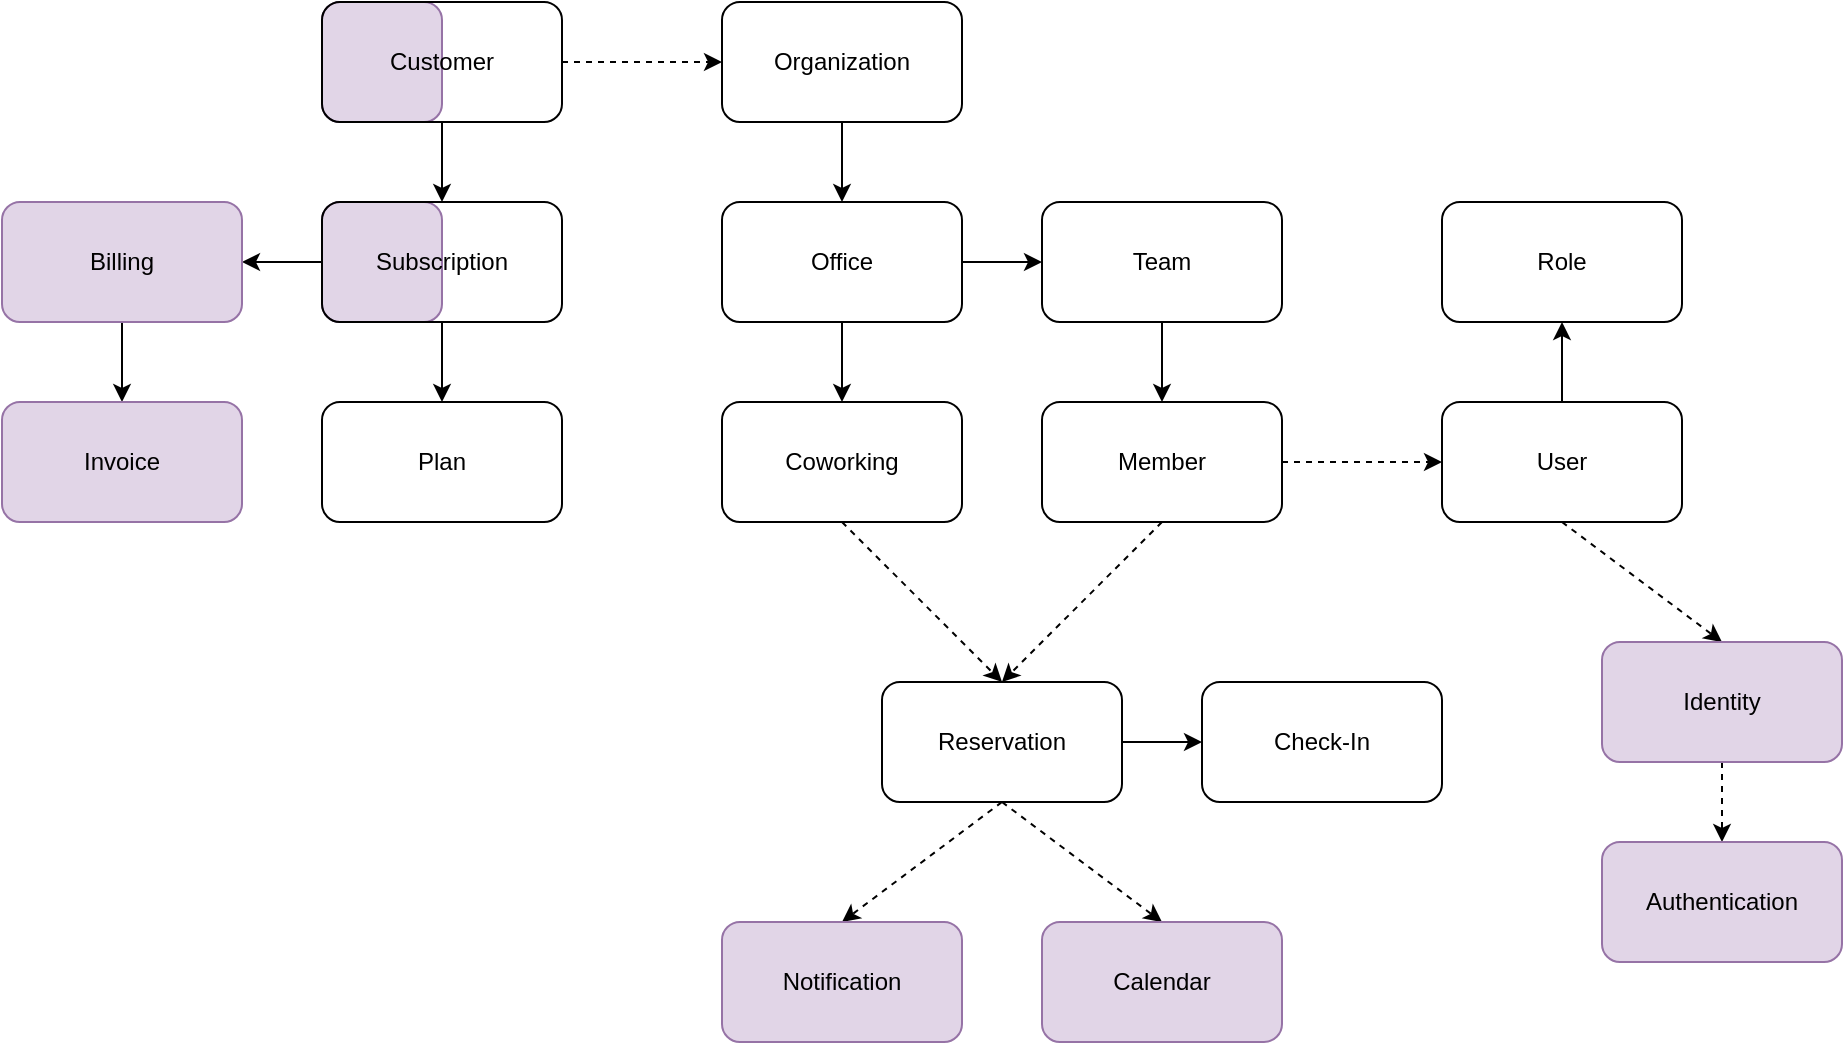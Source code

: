 <mxfile version="21.6.5" type="device" pages="7">
  <diagram id="U-l3VLQ7Hv6VfYfKrFIx" name="Domain">
    <mxGraphModel dx="1704" dy="760" grid="1" gridSize="10" guides="1" tooltips="1" connect="1" arrows="1" fold="1" page="0" pageScale="1" pageWidth="1920" pageHeight="1200" math="0" shadow="0">
      <root>
        <mxCell id="0" />
        <mxCell id="1" parent="0" />
        <mxCell id="4OWE7U9tuEdsxH7xDsPg-42" value="" style="group" parent="1" vertex="1" connectable="0">
          <mxGeometry x="-40" y="200" width="120" height="60" as="geometry" />
        </mxCell>
        <mxCell id="4OWE7U9tuEdsxH7xDsPg-37" value="" style="rounded=1;whiteSpace=wrap;html=1;fillColor=default;strokeColor=none;" parent="4OWE7U9tuEdsxH7xDsPg-42" vertex="1">
          <mxGeometry x="60" width="60" height="60" as="geometry" />
        </mxCell>
        <mxCell id="4OWE7U9tuEdsxH7xDsPg-38" value="" style="rounded=1;whiteSpace=wrap;html=1;glass=0;shadow=0;fillColor=#e1d5e7;strokeColor=#9673a6;" parent="4OWE7U9tuEdsxH7xDsPg-42" vertex="1">
          <mxGeometry width="60" height="60" as="geometry" />
        </mxCell>
        <mxCell id="4OWE7U9tuEdsxH7xDsPg-24" value="Subscription" style="rounded=1;whiteSpace=wrap;html=1;fillColor=none;" parent="1" vertex="1">
          <mxGeometry x="-40" y="200" width="120" height="60" as="geometry" />
        </mxCell>
        <mxCell id="4OWE7U9tuEdsxH7xDsPg-35" value="" style="group" parent="1" vertex="1" connectable="0">
          <mxGeometry x="-40" y="100" width="120" height="60" as="geometry" />
        </mxCell>
        <mxCell id="4OWE7U9tuEdsxH7xDsPg-34" value="" style="rounded=1;whiteSpace=wrap;html=1;fillColor=default;strokeColor=none;" parent="4OWE7U9tuEdsxH7xDsPg-35" vertex="1">
          <mxGeometry x="60" width="60" height="60" as="geometry" />
        </mxCell>
        <mxCell id="4OWE7U9tuEdsxH7xDsPg-33" value="" style="rounded=1;whiteSpace=wrap;html=1;glass=0;shadow=0;fillColor=#e1d5e7;strokeColor=#9673a6;" parent="4OWE7U9tuEdsxH7xDsPg-35" vertex="1">
          <mxGeometry width="60" height="60" as="geometry" />
        </mxCell>
        <mxCell id="4OWE7U9tuEdsxH7xDsPg-21" value="Customer" style="rounded=1;whiteSpace=wrap;html=1;glass=0;shadow=0;fillColor=none;" parent="1" vertex="1">
          <mxGeometry x="-40" y="100" width="120" height="60" as="geometry" />
        </mxCell>
        <mxCell id="4OWE7U9tuEdsxH7xDsPg-10" style="edgeStyle=orthogonalEdgeStyle;rounded=0;orthogonalLoop=1;jettySize=auto;html=1;entryX=0.5;entryY=0;entryDx=0;entryDy=0;" parent="1" source="4OWE7U9tuEdsxH7xDsPg-1" target="4OWE7U9tuEdsxH7xDsPg-2" edge="1">
          <mxGeometry relative="1" as="geometry" />
        </mxCell>
        <mxCell id="4OWE7U9tuEdsxH7xDsPg-1" value="Organization" style="rounded=1;whiteSpace=wrap;html=1;" parent="1" vertex="1">
          <mxGeometry x="160" y="100" width="120" height="60" as="geometry" />
        </mxCell>
        <mxCell id="4OWE7U9tuEdsxH7xDsPg-9" style="edgeStyle=orthogonalEdgeStyle;rounded=0;orthogonalLoop=1;jettySize=auto;html=1;entryX=0.5;entryY=0;entryDx=0;entryDy=0;" parent="1" source="4OWE7U9tuEdsxH7xDsPg-2" target="4OWE7U9tuEdsxH7xDsPg-5" edge="1">
          <mxGeometry relative="1" as="geometry" />
        </mxCell>
        <mxCell id="4OWE7U9tuEdsxH7xDsPg-11" style="edgeStyle=orthogonalEdgeStyle;rounded=0;orthogonalLoop=1;jettySize=auto;html=1;entryX=0;entryY=0.5;entryDx=0;entryDy=0;" parent="1" source="4OWE7U9tuEdsxH7xDsPg-2" target="4OWE7U9tuEdsxH7xDsPg-3" edge="1">
          <mxGeometry relative="1" as="geometry" />
        </mxCell>
        <mxCell id="4OWE7U9tuEdsxH7xDsPg-2" value="Office" style="rounded=1;whiteSpace=wrap;html=1;" parent="1" vertex="1">
          <mxGeometry x="160" y="200" width="120" height="60" as="geometry" />
        </mxCell>
        <mxCell id="4OWE7U9tuEdsxH7xDsPg-8" style="edgeStyle=orthogonalEdgeStyle;rounded=0;orthogonalLoop=1;jettySize=auto;html=1;entryX=0.5;entryY=0;entryDx=0;entryDy=0;" parent="1" source="4OWE7U9tuEdsxH7xDsPg-3" target="4OWE7U9tuEdsxH7xDsPg-4" edge="1">
          <mxGeometry relative="1" as="geometry" />
        </mxCell>
        <mxCell id="4OWE7U9tuEdsxH7xDsPg-3" value="Team" style="rounded=1;whiteSpace=wrap;html=1;" parent="1" vertex="1">
          <mxGeometry x="320" y="200" width="120" height="60" as="geometry" />
        </mxCell>
        <mxCell id="4OWE7U9tuEdsxH7xDsPg-13" style="edgeStyle=orthogonalEdgeStyle;rounded=0;orthogonalLoop=1;jettySize=auto;html=1;dashed=1;" parent="1" source="4OWE7U9tuEdsxH7xDsPg-4" target="4OWE7U9tuEdsxH7xDsPg-6" edge="1">
          <mxGeometry relative="1" as="geometry" />
        </mxCell>
        <mxCell id="4OWE7U9tuEdsxH7xDsPg-16" style="rounded=0;orthogonalLoop=1;jettySize=auto;html=1;dashed=1;entryX=0.5;entryY=0;entryDx=0;entryDy=0;exitX=0.5;exitY=1;exitDx=0;exitDy=0;" parent="1" source="4OWE7U9tuEdsxH7xDsPg-4" target="4OWE7U9tuEdsxH7xDsPg-14" edge="1">
          <mxGeometry relative="1" as="geometry" />
        </mxCell>
        <mxCell id="4OWE7U9tuEdsxH7xDsPg-4" value="Member" style="rounded=1;whiteSpace=wrap;html=1;" parent="1" vertex="1">
          <mxGeometry x="320" y="300" width="120" height="60" as="geometry" />
        </mxCell>
        <mxCell id="4OWE7U9tuEdsxH7xDsPg-15" style="rounded=0;orthogonalLoop=1;jettySize=auto;html=1;entryX=0.5;entryY=0;entryDx=0;entryDy=0;dashed=1;exitX=0.5;exitY=1;exitDx=0;exitDy=0;" parent="1" source="4OWE7U9tuEdsxH7xDsPg-5" target="4OWE7U9tuEdsxH7xDsPg-14" edge="1">
          <mxGeometry relative="1" as="geometry" />
        </mxCell>
        <mxCell id="4OWE7U9tuEdsxH7xDsPg-5" value="Coworking" style="rounded=1;whiteSpace=wrap;html=1;" parent="1" vertex="1">
          <mxGeometry x="160" y="300" width="120" height="60" as="geometry" />
        </mxCell>
        <mxCell id="4OWE7U9tuEdsxH7xDsPg-12" style="edgeStyle=orthogonalEdgeStyle;rounded=0;orthogonalLoop=1;jettySize=auto;html=1;entryX=0.5;entryY=1;entryDx=0;entryDy=0;" parent="1" source="4OWE7U9tuEdsxH7xDsPg-6" target="4OWE7U9tuEdsxH7xDsPg-7" edge="1">
          <mxGeometry relative="1" as="geometry" />
        </mxCell>
        <mxCell id="BV3aWhGAKRp5MnJTnCqg-2" style="rounded=0;orthogonalLoop=1;jettySize=auto;html=1;dashed=1;exitX=0.5;exitY=1;exitDx=0;exitDy=0;entryX=0.5;entryY=0;entryDx=0;entryDy=0;" parent="1" source="4OWE7U9tuEdsxH7xDsPg-6" target="BV3aWhGAKRp5MnJTnCqg-1" edge="1">
          <mxGeometry relative="1" as="geometry" />
        </mxCell>
        <mxCell id="4OWE7U9tuEdsxH7xDsPg-6" value="User" style="rounded=1;whiteSpace=wrap;html=1;" parent="1" vertex="1">
          <mxGeometry x="520" y="300" width="120" height="60" as="geometry" />
        </mxCell>
        <mxCell id="4OWE7U9tuEdsxH7xDsPg-7" value="Role" style="rounded=1;whiteSpace=wrap;html=1;" parent="1" vertex="1">
          <mxGeometry x="520" y="200" width="120" height="60" as="geometry" />
        </mxCell>
        <mxCell id="4OWE7U9tuEdsxH7xDsPg-18" style="rounded=0;orthogonalLoop=1;jettySize=auto;html=1;dashed=1;exitX=0.5;exitY=1;exitDx=0;exitDy=0;entryX=0.5;entryY=0;entryDx=0;entryDy=0;" parent="1" source="4OWE7U9tuEdsxH7xDsPg-14" target="4OWE7U9tuEdsxH7xDsPg-17" edge="1">
          <mxGeometry relative="1" as="geometry" />
        </mxCell>
        <mxCell id="4OWE7U9tuEdsxH7xDsPg-20" style="edgeStyle=orthogonalEdgeStyle;rounded=0;orthogonalLoop=1;jettySize=auto;html=1;entryX=0;entryY=0.5;entryDx=0;entryDy=0;" parent="1" source="4OWE7U9tuEdsxH7xDsPg-14" target="4OWE7U9tuEdsxH7xDsPg-19" edge="1">
          <mxGeometry relative="1" as="geometry" />
        </mxCell>
        <mxCell id="4OWE7U9tuEdsxH7xDsPg-41" style="rounded=0;orthogonalLoop=1;jettySize=auto;html=1;dashed=1;exitX=0.5;exitY=1;exitDx=0;exitDy=0;entryX=0.5;entryY=0;entryDx=0;entryDy=0;" parent="1" source="4OWE7U9tuEdsxH7xDsPg-14" target="4OWE7U9tuEdsxH7xDsPg-39" edge="1">
          <mxGeometry relative="1" as="geometry" />
        </mxCell>
        <mxCell id="4OWE7U9tuEdsxH7xDsPg-14" value="Reservation" style="rounded=1;whiteSpace=wrap;html=1;" parent="1" vertex="1">
          <mxGeometry x="240" y="440" width="120" height="60" as="geometry" />
        </mxCell>
        <mxCell id="4OWE7U9tuEdsxH7xDsPg-17" value="Calendar" style="rounded=1;whiteSpace=wrap;html=1;fillColor=#e1d5e7;strokeColor=#9673a6;" parent="1" vertex="1">
          <mxGeometry x="320" y="560" width="120" height="60" as="geometry" />
        </mxCell>
        <mxCell id="4OWE7U9tuEdsxH7xDsPg-19" value="Check-In" style="rounded=1;whiteSpace=wrap;html=1;" parent="1" vertex="1">
          <mxGeometry x="400" y="440" width="120" height="60" as="geometry" />
        </mxCell>
        <mxCell id="4OWE7U9tuEdsxH7xDsPg-28" style="edgeStyle=orthogonalEdgeStyle;rounded=0;orthogonalLoop=1;jettySize=auto;html=1;entryX=0.5;entryY=0;entryDx=0;entryDy=0;" parent="1" source="4OWE7U9tuEdsxH7xDsPg-21" target="4OWE7U9tuEdsxH7xDsPg-24" edge="1">
          <mxGeometry relative="1" as="geometry" />
        </mxCell>
        <mxCell id="4OWE7U9tuEdsxH7xDsPg-32" style="edgeStyle=orthogonalEdgeStyle;rounded=0;orthogonalLoop=1;jettySize=auto;html=1;entryX=0;entryY=0.5;entryDx=0;entryDy=0;dashed=1;" parent="1" source="4OWE7U9tuEdsxH7xDsPg-21" target="4OWE7U9tuEdsxH7xDsPg-1" edge="1">
          <mxGeometry relative="1" as="geometry" />
        </mxCell>
        <mxCell id="4OWE7U9tuEdsxH7xDsPg-29" style="edgeStyle=orthogonalEdgeStyle;rounded=0;orthogonalLoop=1;jettySize=auto;html=1;" parent="1" source="4OWE7U9tuEdsxH7xDsPg-24" target="4OWE7U9tuEdsxH7xDsPg-27" edge="1">
          <mxGeometry relative="1" as="geometry" />
        </mxCell>
        <mxCell id="4OWE7U9tuEdsxH7xDsPg-30" style="edgeStyle=orthogonalEdgeStyle;rounded=0;orthogonalLoop=1;jettySize=auto;html=1;" parent="1" source="4OWE7U9tuEdsxH7xDsPg-24" target="4OWE7U9tuEdsxH7xDsPg-25" edge="1">
          <mxGeometry relative="1" as="geometry" />
        </mxCell>
        <mxCell id="4OWE7U9tuEdsxH7xDsPg-31" style="edgeStyle=orthogonalEdgeStyle;rounded=0;orthogonalLoop=1;jettySize=auto;html=1;entryX=0.5;entryY=0;entryDx=0;entryDy=0;" parent="1" source="4OWE7U9tuEdsxH7xDsPg-25" target="4OWE7U9tuEdsxH7xDsPg-26" edge="1">
          <mxGeometry relative="1" as="geometry" />
        </mxCell>
        <mxCell id="4OWE7U9tuEdsxH7xDsPg-25" value="Billing" style="rounded=1;whiteSpace=wrap;html=1;fillColor=#e1d5e7;strokeColor=#9673a6;" parent="1" vertex="1">
          <mxGeometry x="-200" y="200" width="120" height="60" as="geometry" />
        </mxCell>
        <mxCell id="4OWE7U9tuEdsxH7xDsPg-26" value="Invoice" style="rounded=1;whiteSpace=wrap;html=1;fillColor=#e1d5e7;strokeColor=#9673a6;" parent="1" vertex="1">
          <mxGeometry x="-200" y="300" width="120" height="60" as="geometry" />
        </mxCell>
        <mxCell id="4OWE7U9tuEdsxH7xDsPg-27" value="Plan" style="rounded=1;whiteSpace=wrap;html=1;" parent="1" vertex="1">
          <mxGeometry x="-40" y="300" width="120" height="60" as="geometry" />
        </mxCell>
        <mxCell id="4OWE7U9tuEdsxH7xDsPg-39" value="Notification" style="rounded=1;whiteSpace=wrap;html=1;fillColor=#e1d5e7;strokeColor=#9673a6;" parent="1" vertex="1">
          <mxGeometry x="160" y="560" width="120" height="60" as="geometry" />
        </mxCell>
        <mxCell id="BV3aWhGAKRp5MnJTnCqg-5" style="edgeStyle=orthogonalEdgeStyle;rounded=0;orthogonalLoop=1;jettySize=auto;html=1;entryX=0.5;entryY=0;entryDx=0;entryDy=0;dashed=1;" parent="1" source="BV3aWhGAKRp5MnJTnCqg-1" target="BV3aWhGAKRp5MnJTnCqg-4" edge="1">
          <mxGeometry relative="1" as="geometry" />
        </mxCell>
        <mxCell id="BV3aWhGAKRp5MnJTnCqg-1" value="Identity" style="rounded=1;whiteSpace=wrap;html=1;fillColor=#e1d5e7;strokeColor=#9673a6;" parent="1" vertex="1">
          <mxGeometry x="600" y="420" width="120" height="60" as="geometry" />
        </mxCell>
        <mxCell id="BV3aWhGAKRp5MnJTnCqg-4" value="Authentication" style="rounded=1;whiteSpace=wrap;html=1;fillColor=#e1d5e7;strokeColor=#9673a6;" parent="1" vertex="1">
          <mxGeometry x="600" y="520" width="120" height="60" as="geometry" />
        </mxCell>
      </root>
    </mxGraphModel>
  </diagram>
  <diagram id="j3vmHddiab4UTHKzNi9c" name="System Landscape">
    <mxGraphModel dx="2790" dy="1793" grid="1" gridSize="10" guides="1" tooltips="1" connect="1" arrows="1" fold="1" page="0" pageScale="1" pageWidth="1920" pageHeight="1200" math="0" shadow="0">
      <root>
        <mxCell id="0" />
        <mxCell id="1" parent="0" />
        <mxCell id="4x3gtr5uzcCB3edZX4X9-13" style="rounded=0;orthogonalLoop=1;jettySize=auto;html=1;entryX=0;entryY=0.75;entryDx=0;entryDy=0;entryPerimeter=0;exitX=0.5;exitY=0;exitDx=0;exitDy=0;exitPerimeter=0;dashed=1;" edge="1" parent="1" source="iOWPICZNvmim79yJyrzN-1" target="4x3gtr5uzcCB3edZX4X9-11">
          <mxGeometry relative="1" as="geometry" />
        </mxCell>
        <mxCell id="4x3gtr5uzcCB3edZX4X9-20" value="Charge" style="edgeLabel;html=1;align=center;verticalAlign=middle;resizable=0;points=[];" vertex="1" connectable="0" parent="4x3gtr5uzcCB3edZX4X9-13">
          <mxGeometry x="0.099" y="-5" relative="1" as="geometry">
            <mxPoint x="-27" y="6" as="offset" />
          </mxGeometry>
        </mxCell>
        <object c4Name="Billing System" c4Type="Software System" c4Description="Manages billings and invoices" label="&lt;font style=&quot;font-size: 16px&quot;&gt;&lt;b&gt;%c4Name%&lt;/b&gt;&lt;/font&gt;&lt;div&gt;[%c4Type%]&lt;/div&gt;&lt;br&gt;&lt;div&gt;&lt;font style=&quot;font-size: 11px&quot;&gt;&lt;font color=&quot;#cccccc&quot;&gt;%c4Description%&lt;/font&gt;&lt;/div&gt;" placeholders="1" id="iOWPICZNvmim79yJyrzN-1">
          <mxCell style="rounded=1;whiteSpace=wrap;html=1;labelBackgroundColor=none;fillColor=#8C8496;fontColor=#ffffff;align=center;arcSize=10;strokeColor=#736782;metaEdit=1;resizable=0;points=[[0.25,0,0],[0.5,0,0],[0.75,0,0],[1,0.25,0],[1,0.5,0],[1,0.75,0],[0.75,1,0],[0.5,1,0],[0.25,1,0],[0,0.75,0],[0,0.5,0],[0,0.25,0]];" vertex="1" parent="1">
            <mxGeometry x="-40" y="160" width="240" height="120" as="geometry" />
          </mxCell>
        </object>
        <mxCell id="tT-YJJ4fkqqTYi4bp7sN-2" style="edgeStyle=orthogonalEdgeStyle;rounded=0;orthogonalLoop=1;jettySize=auto;html=1;dashed=1;" edge="1" parent="1" source="ltdqQgWCNt4ZlC9HZXzO-1" target="tT-YJJ4fkqqTYi4bp7sN-1">
          <mxGeometry relative="1" as="geometry" />
        </mxCell>
        <mxCell id="tT-YJJ4fkqqTYi4bp7sN-4" value="Notify by" style="edgeLabel;html=1;align=center;verticalAlign=middle;resizable=0;points=[];" vertex="1" connectable="0" parent="tT-YJJ4fkqqTYi4bp7sN-2">
          <mxGeometry x="-0.11" y="-3" relative="1" as="geometry">
            <mxPoint x="3" y="7" as="offset" />
          </mxGeometry>
        </mxCell>
        <mxCell id="tT-YJJ4fkqqTYi4bp7sN-3" style="edgeStyle=orthogonalEdgeStyle;rounded=0;orthogonalLoop=1;jettySize=auto;html=1;entryX=1;entryY=0.5;entryDx=0;entryDy=0;entryPerimeter=0;dashed=1;" edge="1" parent="1" source="ltdqQgWCNt4ZlC9HZXzO-1" target="iOWPICZNvmim79yJyrzN-1">
          <mxGeometry relative="1" as="geometry" />
        </mxCell>
        <mxCell id="tT-YJJ4fkqqTYi4bp7sN-5" value="Billing with" style="edgeLabel;html=1;align=center;verticalAlign=middle;resizable=0;points=[];" vertex="1" connectable="0" parent="tT-YJJ4fkqqTYi4bp7sN-3">
          <mxGeometry x="0.077" y="-2" relative="1" as="geometry">
            <mxPoint x="6" y="-8" as="offset" />
          </mxGeometry>
        </mxCell>
        <object placeholders="1" c4Name="Subscription System" c4Type="Software System" c4Description="Manages customers, subscriptions and plans" label="&lt;font style=&quot;font-size: 16px&quot;&gt;&lt;b&gt;%c4Name%&lt;/b&gt;&lt;/font&gt;&lt;div&gt;[%c4Type%]&lt;/div&gt;&lt;br&gt;&lt;div&gt;&lt;font style=&quot;font-size: 11px&quot;&gt;&lt;font color=&quot;#cccccc&quot;&gt;%c4Description%&lt;/font&gt;&lt;/div&gt;" id="ltdqQgWCNt4ZlC9HZXzO-1">
          <mxCell style="rounded=1;whiteSpace=wrap;html=1;labelBackgroundColor=none;fillColor=#1061B0;fontColor=#ffffff;align=center;arcSize=10;strokeColor=#0D5091;metaEdit=1;resizable=0;points=[[0.25,0,0],[0.5,0,0],[0.75,0,0],[1,0.25,0],[1,0.5,0],[1,0.75,0],[0.75,1,0],[0.5,1,0],[0.25,1,0],[0,0.75,0],[0,0.5,0],[0,0.25,0]];" vertex="1" parent="1">
            <mxGeometry x="360" y="160" width="240" height="120" as="geometry" />
          </mxCell>
        </object>
        <object c4Name="E-mail System" c4Type="Software System" c4Description="Sends e-mails to customers" label="&lt;font style=&quot;font-size: 16px&quot;&gt;&lt;b&gt;%c4Name%&lt;/b&gt;&lt;/font&gt;&lt;div&gt;[%c4Type%]&lt;/div&gt;&lt;br&gt;&lt;div&gt;&lt;font style=&quot;font-size: 11px&quot;&gt;&lt;font color=&quot;#cccccc&quot;&gt;%c4Description%&lt;/font&gt;&lt;/div&gt;" placeholders="1" id="tT-YJJ4fkqqTYi4bp7sN-1">
          <mxCell style="rounded=1;whiteSpace=wrap;html=1;labelBackgroundColor=none;fillColor=#8C8496;fontColor=#ffffff;align=center;arcSize=10;strokeColor=#736782;metaEdit=1;resizable=0;points=[[0.25,0,0],[0.5,0,0],[0.75,0,0],[1,0.25,0],[1,0.5,0],[1,0.75,0],[0.75,1,0],[0.5,1,0],[0.25,1,0],[0,0.75,0],[0,0.5,0],[0,0.25,0]];" vertex="1" parent="1">
            <mxGeometry x="360" y="400" width="240" height="120" as="geometry" />
          </mxCell>
        </object>
        <mxCell id="kHpolClRRmzdZWGpsAPJ-3" style="edgeStyle=orthogonalEdgeStyle;rounded=0;orthogonalLoop=1;jettySize=auto;html=1;dashed=1;" edge="1" parent="1" source="kHpolClRRmzdZWGpsAPJ-1" target="kHpolClRRmzdZWGpsAPJ-2">
          <mxGeometry relative="1" as="geometry" />
        </mxCell>
        <mxCell id="kHpolClRRmzdZWGpsAPJ-5" value="Notify by" style="edgeLabel;html=1;align=center;verticalAlign=middle;resizable=0;points=[];" vertex="1" connectable="0" parent="kHpolClRRmzdZWGpsAPJ-3">
          <mxGeometry x="-0.106" y="-1" relative="1" as="geometry">
            <mxPoint x="1" y="6" as="offset" />
          </mxGeometry>
        </mxCell>
        <mxCell id="kHpolClRRmzdZWGpsAPJ-7" style="edgeStyle=orthogonalEdgeStyle;rounded=0;orthogonalLoop=1;jettySize=auto;html=1;dashed=1;" edge="1" parent="1" source="kHpolClRRmzdZWGpsAPJ-1" target="kHpolClRRmzdZWGpsAPJ-6">
          <mxGeometry relative="1" as="geometry" />
        </mxCell>
        <mxCell id="kHpolClRRmzdZWGpsAPJ-8" value="Log-in" style="edgeLabel;html=1;align=center;verticalAlign=middle;resizable=0;points=[];" vertex="1" connectable="0" parent="kHpolClRRmzdZWGpsAPJ-7">
          <mxGeometry x="-0.136" y="4" relative="1" as="geometry">
            <mxPoint x="8" y="-6" as="offset" />
          </mxGeometry>
        </mxCell>
        <object placeholders="1" c4Name="Identity System" c4Type="Software System" c4Description="Manages users, roles and authentication" label="&lt;font style=&quot;font-size: 16px&quot;&gt;&lt;b&gt;%c4Name%&lt;/b&gt;&lt;/font&gt;&lt;div&gt;[%c4Type%]&lt;/div&gt;&lt;br&gt;&lt;div&gt;&lt;font style=&quot;font-size: 11px&quot;&gt;&lt;font color=&quot;#cccccc&quot;&gt;%c4Description%&lt;/font&gt;&lt;/div&gt;" id="kHpolClRRmzdZWGpsAPJ-1">
          <mxCell style="rounded=1;whiteSpace=wrap;html=1;labelBackgroundColor=none;fillColor=#1061B0;fontColor=#ffffff;align=center;arcSize=10;strokeColor=#0D5091;metaEdit=1;resizable=0;points=[[0.25,0,0],[0.5,0,0],[0.75,0,0],[1,0.25,0],[1,0.5,0],[1,0.75,0],[0.75,1,0],[0.5,1,0],[0.25,1,0],[0,0.75,0],[0,0.5,0],[0,0.25,0]];" vertex="1" parent="1">
            <mxGeometry x="1080" y="160" width="240" height="120" as="geometry" />
          </mxCell>
        </object>
        <object c4Name="E-mail System" c4Type="Software System" c4Description="Sends e-mails to users" label="&lt;font style=&quot;font-size: 16px&quot;&gt;&lt;b&gt;%c4Name%&lt;/b&gt;&lt;/font&gt;&lt;div&gt;[%c4Type%]&lt;/div&gt;&lt;br&gt;&lt;div&gt;&lt;font style=&quot;font-size: 11px&quot;&gt;&lt;font color=&quot;#cccccc&quot;&gt;%c4Description%&lt;/font&gt;&lt;/div&gt;" placeholders="1" id="kHpolClRRmzdZWGpsAPJ-2">
          <mxCell style="rounded=1;whiteSpace=wrap;html=1;labelBackgroundColor=none;fillColor=#8C8496;fontColor=#ffffff;align=center;arcSize=10;strokeColor=#736782;metaEdit=1;resizable=0;points=[[0.25,0,0],[0.5,0,0],[0.75,0,0],[1,0.25,0],[1,0.5,0],[1,0.75,0],[0.75,1,0],[0.5,1,0],[0.25,1,0],[0,0.75,0],[0,0.5,0],[0,0.25,0]];" vertex="1" parent="1">
            <mxGeometry x="1080" y="400" width="240" height="120" as="geometry" />
          </mxCell>
        </object>
        <object c4Name="Identity Provider" c4Type="Software System" c4Description="A SSO provider for user authentication" label="&lt;font style=&quot;font-size: 16px&quot;&gt;&lt;b&gt;%c4Name%&lt;/b&gt;&lt;/font&gt;&lt;div&gt;[%c4Type%]&lt;/div&gt;&lt;br&gt;&lt;div&gt;&lt;font style=&quot;font-size: 11px&quot;&gt;&lt;font color=&quot;#cccccc&quot;&gt;%c4Description%&lt;/font&gt;&lt;/div&gt;" placeholders="1" id="kHpolClRRmzdZWGpsAPJ-6">
          <mxCell style="rounded=1;whiteSpace=wrap;html=1;labelBackgroundColor=none;fillColor=#8C8496;fontColor=#ffffff;align=center;arcSize=10;strokeColor=#736782;metaEdit=1;resizable=0;points=[[0.25,0,0],[0.5,0,0],[0.75,0,0],[1,0.25,0],[1,0.5,0],[1,0.75,0],[0.75,1,0],[0.5,1,0],[0.25,1,0],[0,0.75,0],[0,0.5,0],[0,0.25,0]];" vertex="1" parent="1">
            <mxGeometry x="1440" y="160" width="240" height="120" as="geometry" />
          </mxCell>
        </object>
        <mxCell id="4x3gtr5uzcCB3edZX4X9-4" style="rounded=0;orthogonalLoop=1;jettySize=auto;html=1;entryX=0;entryY=0.5;entryDx=0;entryDy=0;entryPerimeter=0;dashed=1;exitX=1;exitY=0.5;exitDx=0;exitDy=0;exitPerimeter=0;" edge="1" parent="1" source="F83_byJbHBmnhg6ddSuJ-1" target="4x3gtr5uzcCB3edZX4X9-2">
          <mxGeometry relative="1" as="geometry" />
        </mxCell>
        <mxCell id="4x3gtr5uzcCB3edZX4X9-16" value="Save the date" style="edgeLabel;html=1;align=center;verticalAlign=middle;resizable=0;points=[];" vertex="1" connectable="0" parent="4x3gtr5uzcCB3edZX4X9-4">
          <mxGeometry x="-0.074" relative="1" as="geometry">
            <mxPoint y="-10" as="offset" />
          </mxGeometry>
        </mxCell>
        <mxCell id="4x3gtr5uzcCB3edZX4X9-5" style="rounded=0;orthogonalLoop=1;jettySize=auto;html=1;entryX=1;entryY=0.5;entryDx=0;entryDy=0;entryPerimeter=0;dashed=1;exitX=0;exitY=0.5;exitDx=0;exitDy=0;exitPerimeter=0;" edge="1" parent="1" source="F83_byJbHBmnhg6ddSuJ-1" target="4x3gtr5uzcCB3edZX4X9-1">
          <mxGeometry relative="1" as="geometry" />
        </mxCell>
        <mxCell id="4x3gtr5uzcCB3edZX4X9-15" value="Notify member by" style="edgeLabel;html=1;align=center;verticalAlign=middle;resizable=0;points=[];" vertex="1" connectable="0" parent="4x3gtr5uzcCB3edZX4X9-5">
          <mxGeometry x="-0.032" y="-2" relative="1" as="geometry">
            <mxPoint y="-8" as="offset" />
          </mxGeometry>
        </mxCell>
        <mxCell id="4x3gtr5uzcCB3edZX4X9-27" style="edgeStyle=orthogonalEdgeStyle;rounded=0;orthogonalLoop=1;jettySize=auto;html=1;entryX=0.5;entryY=1;entryDx=0;entryDy=0;entryPerimeter=0;dashed=1;" edge="1" parent="1" source="F83_byJbHBmnhg6ddSuJ-1" target="4x3gtr5uzcCB3edZX4X9-3">
          <mxGeometry relative="1" as="geometry" />
        </mxCell>
        <mxCell id="4x3gtr5uzcCB3edZX4X9-28" value="Manages reservations&lt;br&gt;for organization" style="edgeLabel;html=1;align=center;verticalAlign=middle;resizable=0;points=[];" vertex="1" connectable="0" parent="4x3gtr5uzcCB3edZX4X9-27">
          <mxGeometry x="0.017" y="-3" relative="1" as="geometry">
            <mxPoint x="-3" y="3" as="offset" />
          </mxGeometry>
        </mxCell>
        <object placeholders="1" c4Name="Reservation System" c4Type="Software System" c4Description="Manages members reservations" label="&lt;font style=&quot;font-size: 16px&quot;&gt;&lt;b&gt;%c4Name%&lt;/b&gt;&lt;/font&gt;&lt;div&gt;[%c4Type%]&lt;/div&gt;&lt;br&gt;&lt;div&gt;&lt;font style=&quot;font-size: 11px&quot;&gt;&lt;font color=&quot;#cccccc&quot;&gt;%c4Description%&lt;/font&gt;&lt;/div&gt;" id="F83_byJbHBmnhg6ddSuJ-1">
          <mxCell style="rounded=1;whiteSpace=wrap;html=1;labelBackgroundColor=none;fillColor=#1061B0;fontColor=#ffffff;align=center;arcSize=10;strokeColor=#0D5091;metaEdit=1;resizable=0;points=[[0.25,0,0],[0.5,0,0],[0.75,0,0],[1,0.25,0],[1,0.5,0],[1,0.75,0],[0.75,1,0],[0.5,1,0],[0.25,1,0],[0,0.75,0],[0,0.5,0],[0,0.25,0]];" vertex="1" parent="1">
            <mxGeometry x="720" y="640" width="240" height="120" as="geometry" />
          </mxCell>
        </object>
        <object c4Name="Notification System" c4Type="Software System" c4Description="Sends notifications to members" label="&lt;font style=&quot;font-size: 16px&quot;&gt;&lt;b&gt;%c4Name%&lt;/b&gt;&lt;/font&gt;&lt;div&gt;[%c4Type%]&lt;/div&gt;&lt;br&gt;&lt;div&gt;&lt;font style=&quot;font-size: 11px&quot;&gt;&lt;font color=&quot;#cccccc&quot;&gt;%c4Description%&lt;/font&gt;&lt;/div&gt;" placeholders="1" id="4x3gtr5uzcCB3edZX4X9-1">
          <mxCell style="rounded=1;whiteSpace=wrap;html=1;labelBackgroundColor=none;fillColor=#8C8496;fontColor=#ffffff;align=center;arcSize=10;strokeColor=#736782;metaEdit=1;resizable=0;points=[[0.25,0,0],[0.5,0,0],[0.75,0,0],[1,0.25,0],[1,0.5,0],[1,0.75,0],[0.75,1,0],[0.5,1,0],[0.25,1,0],[0,0.75,0],[0,0.5,0],[0,0.25,0]];" vertex="1" parent="1">
            <mxGeometry x="360" y="640" width="240" height="120" as="geometry" />
          </mxCell>
        </object>
        <object c4Name="Calendar System" c4Type="Software System" c4Description="Save the date in the member&#39;s calendar" label="&lt;font style=&quot;font-size: 16px&quot;&gt;&lt;b&gt;%c4Name%&lt;/b&gt;&lt;/font&gt;&lt;div&gt;[%c4Type%]&lt;/div&gt;&lt;br&gt;&lt;div&gt;&lt;font style=&quot;font-size: 11px&quot;&gt;&lt;font color=&quot;#cccccc&quot;&gt;%c4Description%&lt;/font&gt;&lt;/div&gt;" placeholders="1" id="4x3gtr5uzcCB3edZX4X9-2">
          <mxCell style="rounded=1;whiteSpace=wrap;html=1;labelBackgroundColor=none;fillColor=#8C8496;fontColor=#ffffff;align=center;arcSize=10;strokeColor=#736782;metaEdit=1;resizable=0;points=[[0.25,0,0],[0.5,0,0],[0.75,0,0],[1,0.25,0],[1,0.5,0],[1,0.75,0],[0.75,1,0],[0.5,1,0],[0.25,1,0],[0,0.75,0],[0,0.5,0],[0,0.25,0]];" vertex="1" parent="1">
            <mxGeometry x="1080" y="640" width="240" height="120" as="geometry" />
          </mxCell>
        </object>
        <mxCell id="4x3gtr5uzcCB3edZX4X9-6" style="edgeStyle=orthogonalEdgeStyle;rounded=0;orthogonalLoop=1;jettySize=auto;html=1;entryX=0;entryY=0.5;entryDx=0;entryDy=0;entryPerimeter=0;dashed=1;" edge="1" parent="1" source="4x3gtr5uzcCB3edZX4X9-3" target="kHpolClRRmzdZWGpsAPJ-1">
          <mxGeometry relative="1" as="geometry" />
        </mxCell>
        <mxCell id="4x3gtr5uzcCB3edZX4X9-32" value="Senda data to" style="edgeLabel;html=1;align=center;verticalAlign=middle;resizable=0;points=[];" vertex="1" connectable="0" parent="4x3gtr5uzcCB3edZX4X9-6">
          <mxGeometry x="-0.277" relative="1" as="geometry">
            <mxPoint x="17" y="-10" as="offset" />
          </mxGeometry>
        </mxCell>
        <mxCell id="4x3gtr5uzcCB3edZX4X9-8" style="edgeStyle=orthogonalEdgeStyle;rounded=0;orthogonalLoop=1;jettySize=auto;html=1;dashed=1;" edge="1" parent="1" source="4x3gtr5uzcCB3edZX4X9-3" target="ltdqQgWCNt4ZlC9HZXzO-1">
          <mxGeometry relative="1" as="geometry" />
        </mxCell>
        <mxCell id="4x3gtr5uzcCB3edZX4X9-33" value="Senda data to" style="edgeLabel;html=1;align=center;verticalAlign=middle;resizable=0;points=[];" vertex="1" connectable="0" parent="4x3gtr5uzcCB3edZX4X9-8">
          <mxGeometry x="-0.017" y="-2" relative="1" as="geometry">
            <mxPoint y="-8" as="offset" />
          </mxGeometry>
        </mxCell>
        <object placeholders="1" c4Name="Organization System" c4Type="Software System" c4Description="Manages organizations, offices, coworkings, teams and members" label="&lt;font style=&quot;font-size: 16px&quot;&gt;&lt;b&gt;%c4Name%&lt;/b&gt;&lt;/font&gt;&lt;div&gt;[%c4Type%]&lt;/div&gt;&lt;br&gt;&lt;div&gt;&lt;font style=&quot;font-size: 11px&quot;&gt;&lt;font color=&quot;#cccccc&quot;&gt;%c4Description%&lt;/font&gt;&lt;/div&gt;" id="4x3gtr5uzcCB3edZX4X9-3">
          <mxCell style="rounded=1;whiteSpace=wrap;html=1;labelBackgroundColor=none;fillColor=#1061B0;fontColor=#ffffff;align=center;arcSize=10;strokeColor=#0D5091;metaEdit=1;resizable=0;points=[[0.25,0,0],[0.5,0,0],[0.75,0,0],[1,0.25,0],[1,0.5,0],[1,0.75,0],[0.75,1,0],[0.5,1,0],[0.25,1,0],[0,0.75,0],[0,0.5,0],[0,0.25,0]];" vertex="1" parent="1">
            <mxGeometry x="720" y="160" width="240" height="120" as="geometry" />
          </mxCell>
        </object>
        <mxCell id="4x3gtr5uzcCB3edZX4X9-10" style="edgeStyle=orthogonalEdgeStyle;rounded=0;orthogonalLoop=1;jettySize=auto;html=1;dashed=1;" edge="1" parent="1" source="4x3gtr5uzcCB3edZX4X9-9" target="4x3gtr5uzcCB3edZX4X9-3">
          <mxGeometry relative="1" as="geometry" />
        </mxCell>
        <mxCell id="4x3gtr5uzcCB3edZX4X9-18" value="Configures organization and teams" style="edgeLabel;html=1;align=center;verticalAlign=middle;resizable=0;points=[];" vertex="1" connectable="0" parent="4x3gtr5uzcCB3edZX4X9-10">
          <mxGeometry x="-0.228" relative="1" as="geometry">
            <mxPoint y="13" as="offset" />
          </mxGeometry>
        </mxCell>
        <object placeholders="1" c4Name="Administrator" c4Type="Person" c4Description="Member with admin roles" label="&lt;font style=&quot;font-size: 16px&quot;&gt;&lt;b&gt;%c4Name%&lt;/b&gt;&lt;/font&gt;&lt;div&gt;[%c4Type%]&lt;/div&gt;&lt;br&gt;&lt;div&gt;&lt;font style=&quot;font-size: 11px&quot;&gt;&lt;font color=&quot;#cccccc&quot;&gt;%c4Description%&lt;/font&gt;&lt;/div&gt;" id="4x3gtr5uzcCB3edZX4X9-9">
          <mxCell style="html=1;fontSize=11;dashed=0;whiteSpace=wrap;fillColor=#083F75;strokeColor=#06315C;fontColor=#ffffff;shape=mxgraph.c4.person2;align=center;metaEdit=1;points=[[0.5,0,0],[1,0.5,0],[1,0.75,0],[0.75,1,0],[0.5,1,0],[0.25,1,0],[0,0.75,0],[0,0.5,0]];resizable=0;" vertex="1" parent="1">
            <mxGeometry x="740" y="-140" width="200" height="180" as="geometry" />
          </mxCell>
        </object>
        <mxCell id="4x3gtr5uzcCB3edZX4X9-12" style="edgeStyle=orthogonalEdgeStyle;rounded=0;orthogonalLoop=1;jettySize=auto;html=1;dashed=1;" edge="1" parent="1" source="4x3gtr5uzcCB3edZX4X9-11" target="ltdqQgWCNt4ZlC9HZXzO-1">
          <mxGeometry relative="1" as="geometry" />
        </mxCell>
        <mxCell id="4x3gtr5uzcCB3edZX4X9-19" value="Subscribes to" style="edgeLabel;html=1;align=center;verticalAlign=middle;resizable=0;points=[];" vertex="1" connectable="0" parent="4x3gtr5uzcCB3edZX4X9-12">
          <mxGeometry x="-0.204" y="-3" relative="1" as="geometry">
            <mxPoint x="3" y="12" as="offset" />
          </mxGeometry>
        </mxCell>
        <object placeholders="1" c4Name="Customer" c4Type="Person" c4Description="Organization owner" label="&lt;font style=&quot;font-size: 16px&quot;&gt;&lt;b&gt;%c4Name%&lt;/b&gt;&lt;/font&gt;&lt;div&gt;[%c4Type%]&lt;/div&gt;&lt;br&gt;&lt;div&gt;&lt;font style=&quot;font-size: 11px&quot;&gt;&lt;font color=&quot;#cccccc&quot;&gt;%c4Description%&lt;/font&gt;&lt;/div&gt;" id="4x3gtr5uzcCB3edZX4X9-11">
          <mxCell style="html=1;fontSize=11;dashed=0;whiteSpace=wrap;fillColor=#083F75;strokeColor=#06315C;fontColor=#ffffff;shape=mxgraph.c4.person2;align=center;metaEdit=1;points=[[0.5,0,0],[1,0.5,0],[1,0.75,0],[0.75,1,0],[0.5,1,0],[0.25,1,0],[0,0.75,0],[0,0.5,0]];resizable=0;" vertex="1" parent="1">
            <mxGeometry x="380" y="-140" width="200" height="180" as="geometry" />
          </mxCell>
        </object>
        <mxCell id="4x3gtr5uzcCB3edZX4X9-22" style="edgeStyle=orthogonalEdgeStyle;rounded=0;orthogonalLoop=1;jettySize=auto;html=1;entryX=0.5;entryY=0;entryDx=0;entryDy=0;entryPerimeter=0;dashed=1;" edge="1" parent="1" source="4x3gtr5uzcCB3edZX4X9-21" target="kHpolClRRmzdZWGpsAPJ-1">
          <mxGeometry relative="1" as="geometry" />
        </mxCell>
        <mxCell id="4x3gtr5uzcCB3edZX4X9-23" value="Log-in" style="edgeLabel;html=1;align=center;verticalAlign=middle;resizable=0;points=[];" vertex="1" connectable="0" parent="4x3gtr5uzcCB3edZX4X9-22">
          <mxGeometry x="0.267" y="-2" relative="1" as="geometry">
            <mxPoint y="-16" as="offset" />
          </mxGeometry>
        </mxCell>
        <mxCell id="4x3gtr5uzcCB3edZX4X9-24" style="rounded=0;orthogonalLoop=1;jettySize=auto;html=1;entryX=0.5;entryY=0;entryDx=0;entryDy=0;entryPerimeter=0;dashed=1;exitX=1;exitY=0.75;exitDx=0;exitDy=0;exitPerimeter=0;" edge="1" parent="1" source="4x3gtr5uzcCB3edZX4X9-21" target="kHpolClRRmzdZWGpsAPJ-6">
          <mxGeometry relative="1" as="geometry" />
        </mxCell>
        <mxCell id="4x3gtr5uzcCB3edZX4X9-26" value="Has an account in" style="edgeLabel;html=1;align=center;verticalAlign=middle;resizable=0;points=[];" vertex="1" connectable="0" parent="4x3gtr5uzcCB3edZX4X9-24">
          <mxGeometry x="-0.203" y="1" relative="1" as="geometry">
            <mxPoint x="36" y="20" as="offset" />
          </mxGeometry>
        </mxCell>
        <object placeholders="1" c4Name="Administrator" c4Type="Person" c4Description="Member with admin roles" label="&lt;font style=&quot;font-size: 16px&quot;&gt;&lt;b&gt;%c4Name%&lt;/b&gt;&lt;/font&gt;&lt;div&gt;[%c4Type%]&lt;/div&gt;&lt;br&gt;&lt;div&gt;&lt;font style=&quot;font-size: 11px&quot;&gt;&lt;font color=&quot;#cccccc&quot;&gt;%c4Description%&lt;/font&gt;&lt;/div&gt;" id="4x3gtr5uzcCB3edZX4X9-21">
          <mxCell style="html=1;fontSize=11;dashed=0;whiteSpace=wrap;fillColor=#083F75;strokeColor=#06315C;fontColor=#ffffff;shape=mxgraph.c4.person2;align=center;metaEdit=1;points=[[0.5,0,0],[1,0.5,0],[1,0.75,0],[0.75,1,0],[0.5,1,0],[0.25,1,0],[0,0.75,0],[0,0.5,0]];resizable=0;" vertex="1" parent="1">
            <mxGeometry x="1100" y="-140" width="200" height="180" as="geometry" />
          </mxCell>
        </object>
        <mxCell id="4x3gtr5uzcCB3edZX4X9-30" style="edgeStyle=orthogonalEdgeStyle;rounded=0;orthogonalLoop=1;jettySize=auto;html=1;" edge="1" parent="1" source="4x3gtr5uzcCB3edZX4X9-29" target="F83_byJbHBmnhg6ddSuJ-1">
          <mxGeometry relative="1" as="geometry" />
        </mxCell>
        <mxCell id="4x3gtr5uzcCB3edZX4X9-31" value="Book a day" style="edgeLabel;html=1;align=center;verticalAlign=middle;resizable=0;points=[];" vertex="1" connectable="0" parent="4x3gtr5uzcCB3edZX4X9-30">
          <mxGeometry x="0.189" y="-7" relative="1" as="geometry">
            <mxPoint x="-7" y="11" as="offset" />
          </mxGeometry>
        </mxCell>
        <object placeholders="1" c4Name="Member" c4Type="Person" c4Description="Member of an organization team" label="&lt;font style=&quot;font-size: 16px&quot;&gt;&lt;b&gt;%c4Name%&lt;/b&gt;&lt;/font&gt;&lt;div&gt;[%c4Type%]&lt;/div&gt;&lt;br&gt;&lt;div&gt;&lt;font style=&quot;font-size: 11px&quot;&gt;&lt;font color=&quot;#cccccc&quot;&gt;%c4Description%&lt;/font&gt;&lt;/div&gt;" id="4x3gtr5uzcCB3edZX4X9-29">
          <mxCell style="html=1;fontSize=11;dashed=0;whiteSpace=wrap;fillColor=#083F75;strokeColor=#06315C;fontColor=#ffffff;shape=mxgraph.c4.person2;align=center;metaEdit=1;points=[[0.5,0,0],[1,0.5,0],[1,0.75,0],[0.75,1,0],[0.5,1,0],[0.25,1,0],[0,0.75,0],[0,0.5,0]];resizable=0;" vertex="1" parent="1">
            <mxGeometry x="740" y="880" width="200" height="180" as="geometry" />
          </mxCell>
        </object>
      </root>
    </mxGraphModel>
  </diagram>
  <diagram id="RaDGGrjnUb2sdLDPaAC-" name="C4M-I">
    <mxGraphModel dx="3190" dy="1793" grid="1" gridSize="10" guides="1" tooltips="1" connect="1" arrows="1" fold="1" page="0" pageScale="1" pageWidth="1920" pageHeight="1200" math="0" shadow="0">
      <root>
        <mxCell id="0" />
        <mxCell id="1" parent="0" />
        <mxCell id="Ms7hjQR1A9FlOGOcr4VN-3" style="edgeStyle=orthogonalEdgeStyle;rounded=0;orthogonalLoop=1;jettySize=auto;html=1;dashed=1;" edge="1" parent="1" source="Ms7hjQR1A9FlOGOcr4VN-1" target="Ms7hjQR1A9FlOGOcr4VN-2">
          <mxGeometry relative="1" as="geometry" />
        </mxCell>
        <mxCell id="Ms7hjQR1A9FlOGOcr4VN-4" value="Configures organization&#39;s infos." style="edgeLabel;html=1;align=center;verticalAlign=middle;resizable=0;points=[];" vertex="1" connectable="0" parent="Ms7hjQR1A9FlOGOcr4VN-3">
          <mxGeometry x="-0.246" y="-4" relative="1" as="geometry">
            <mxPoint x="4" y="9" as="offset" />
          </mxGeometry>
        </mxCell>
        <object placeholders="1" c4Name="Organization Administrator" c4Type="Person" c4Description="An user that&#39;s administrator of an organization" label="&lt;font style=&quot;font-size: 16px&quot;&gt;&lt;b&gt;%c4Name%&lt;/b&gt;&lt;/font&gt;&lt;div&gt;[%c4Type%]&lt;/div&gt;&lt;br&gt;&lt;div&gt;&lt;font style=&quot;font-size: 11px&quot;&gt;&lt;font color=&quot;#cccccc&quot;&gt;%c4Description%&lt;/font&gt;&lt;/div&gt;" id="Ms7hjQR1A9FlOGOcr4VN-1">
          <mxCell style="html=1;fontSize=11;dashed=0;whiteSpace=wrap;fillColor=#083F75;strokeColor=#06315C;fontColor=#ffffff;shape=mxgraph.c4.person2;align=center;metaEdit=1;points=[[0.5,0,0],[1,0.5,0],[1,0.75,0],[0.75,1,0],[0.5,1,0],[0.25,1,0],[0,0.75,0],[0,0.5,0]];resizable=0;" vertex="1" parent="1">
            <mxGeometry x="-280" y="-20" width="200" height="180" as="geometry" />
          </mxCell>
        </object>
        <mxCell id="Ms7hjQR1A9FlOGOcr4VN-8" style="edgeStyle=orthogonalEdgeStyle;rounded=0;orthogonalLoop=1;jettySize=auto;html=1;entryX=1;entryY=0.75;entryDx=0;entryDy=0;entryPerimeter=0;exitX=0;exitY=0.75;exitDx=0;exitDy=0;exitPerimeter=0;dashed=1;" edge="1" parent="1" source="Ms7hjQR1A9FlOGOcr4VN-2" target="Ms7hjQR1A9FlOGOcr4VN-5">
          <mxGeometry relative="1" as="geometry" />
        </mxCell>
        <mxCell id="Ms7hjQR1A9FlOGOcr4VN-9" value="Sync organization data" style="edgeLabel;html=1;align=center;verticalAlign=middle;resizable=0;points=[];" vertex="1" connectable="0" parent="Ms7hjQR1A9FlOGOcr4VN-8">
          <mxGeometry x="-0.048" y="1" relative="1" as="geometry">
            <mxPoint as="offset" />
          </mxGeometry>
        </mxCell>
        <object placeholders="1" c4Name="Organization System" c4Type="Software System" c4Description="Allows org. admin. to configure the organization and other users to view information" label="&lt;font style=&quot;font-size: 16px&quot;&gt;&lt;b&gt;%c4Name%&lt;/b&gt;&lt;/font&gt;&lt;div&gt;[%c4Type%]&lt;/div&gt;&lt;br&gt;&lt;div&gt;&lt;font style=&quot;font-size: 11px&quot;&gt;&lt;font color=&quot;#cccccc&quot;&gt;%c4Description%&lt;/font&gt;&lt;/div&gt;" id="Ms7hjQR1A9FlOGOcr4VN-2">
          <mxCell style="rounded=1;whiteSpace=wrap;html=1;labelBackgroundColor=none;fillColor=#1061B0;fontColor=#ffffff;align=center;arcSize=10;strokeColor=#0D5091;metaEdit=1;resizable=0;points=[[0.25,0,0],[0.5,0,0],[0.75,0,0],[1,0.25,0],[1,0.5,0],[1,0.75,0],[0.75,1,0],[0.5,1,0],[0.25,1,0],[0,0.75,0],[0,0.5,0],[0,0.25,0]];" vertex="1" parent="1">
            <mxGeometry x="-300" y="280" width="240" height="120" as="geometry" />
          </mxCell>
        </object>
        <mxCell id="Ms7hjQR1A9FlOGOcr4VN-6" style="edgeStyle=orthogonalEdgeStyle;rounded=0;orthogonalLoop=1;jettySize=auto;html=1;entryX=0;entryY=0.25;entryDx=0;entryDy=0;entryPerimeter=0;dashed=1;exitX=1;exitY=0.25;exitDx=0;exitDy=0;exitPerimeter=0;" edge="1" parent="1" source="Ms7hjQR1A9FlOGOcr4VN-5" target="Ms7hjQR1A9FlOGOcr4VN-2">
          <mxGeometry relative="1" as="geometry">
            <mxPoint x="-460" y="310" as="sourcePoint" />
            <mxPoint x="-300" y="310" as="targetPoint" />
          </mxGeometry>
        </mxCell>
        <mxCell id="Ms7hjQR1A9FlOGOcr4VN-7" value="Creates an organization when&lt;br&gt;there is a new registration" style="edgeLabel;html=1;align=center;verticalAlign=middle;resizable=0;points=[];" vertex="1" connectable="0" parent="Ms7hjQR1A9FlOGOcr4VN-6">
          <mxGeometry x="-0.287" y="-3" relative="1" as="geometry">
            <mxPoint x="34" as="offset" />
          </mxGeometry>
        </mxCell>
        <object placeholders="1" c4Name="Customer System" c4Type="Software System" c4Description="Manage customer information" label="&lt;font style=&quot;font-size: 16px&quot;&gt;&lt;b&gt;%c4Name%&lt;/b&gt;&lt;/font&gt;&lt;div&gt;[%c4Type%]&lt;/div&gt;&lt;br&gt;&lt;div&gt;&lt;font style=&quot;font-size: 11px&quot;&gt;&lt;font color=&quot;#cccccc&quot;&gt;%c4Description%&lt;/font&gt;&lt;/div&gt;" id="Ms7hjQR1A9FlOGOcr4VN-5">
          <mxCell style="rounded=1;whiteSpace=wrap;html=1;labelBackgroundColor=none;fillColor=#8C8496;fontColor=#ffffff;align=center;arcSize=10;strokeColor=#736782;metaEdit=1;resizable=0;points=[[0.25,0,0],[0.5,0,0],[0.75,0,0],[1,0.25,0],[1,0.5,0],[1,0.75,0],[0.75,1,0],[0.5,1,0],[0.25,1,0],[0,0.75,0],[0,0.5,0],[0,0.25,0]];" vertex="1" parent="1">
            <mxGeometry x="-780" y="280" width="240" height="120" as="geometry" />
          </mxCell>
        </object>
      </root>
    </mxGraphModel>
  </diagram>
  <diagram id="Lu00SjYPx9mAbj63F0Sz" name="C4M-II">
    <mxGraphModel dx="1050" dy="621" grid="1" gridSize="10" guides="1" tooltips="1" connect="1" arrows="1" fold="1" page="0" pageScale="1" pageWidth="1920" pageHeight="1200" math="0" shadow="0">
      <root>
        <mxCell id="0" />
        <mxCell id="1" parent="0" />
      </root>
    </mxGraphModel>
  </diagram>
  <diagram id="MbHD1B-QkiFkwrnR6MXW" name="C4M-III">
    <mxGraphModel dx="1050" dy="621" grid="1" gridSize="10" guides="1" tooltips="1" connect="1" arrows="1" fold="1" page="0" pageScale="1" pageWidth="1920" pageHeight="1200" math="0" shadow="0">
      <root>
        <mxCell id="0" />
        <mxCell id="1" parent="0" />
      </root>
    </mxGraphModel>
  </diagram>
  <diagram id="llNnZdUWOcsGWUQ_Dot1" name="C4M-IV">
    <mxGraphModel dx="1050" dy="621" grid="1" gridSize="10" guides="1" tooltips="1" connect="1" arrows="1" fold="1" page="0" pageScale="1" pageWidth="1920" pageHeight="1200" math="0" shadow="0">
      <root>
        <mxCell id="0" />
        <mxCell id="1" parent="0" />
      </root>
    </mxGraphModel>
  </diagram>
  <diagram id="dPdJgcX2QmoqPVbiS-fs" name="System Design">
    <mxGraphModel dx="1434" dy="836" grid="1" gridSize="10" guides="1" tooltips="1" connect="1" arrows="1" fold="1" page="0" pageScale="1" pageWidth="1920" pageHeight="1200" math="0" shadow="0">
      <root>
        <mxCell id="0" />
        <mxCell id="1" parent="0" />
      </root>
    </mxGraphModel>
  </diagram>
</mxfile>
